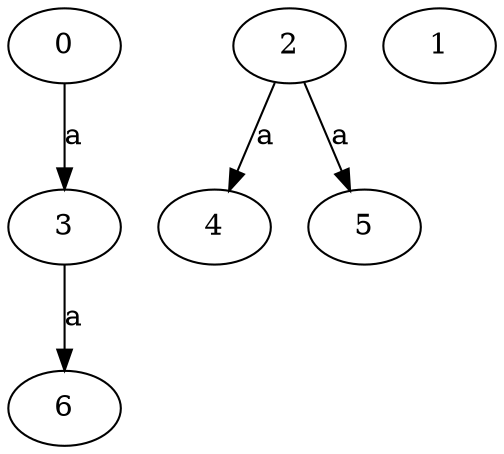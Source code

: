 strict digraph  {
3;
4;
5;
6;
0;
1;
2;
3 -> 6  [label=a];
0 -> 3  [label=a];
2 -> 4  [label=a];
2 -> 5  [label=a];
}
